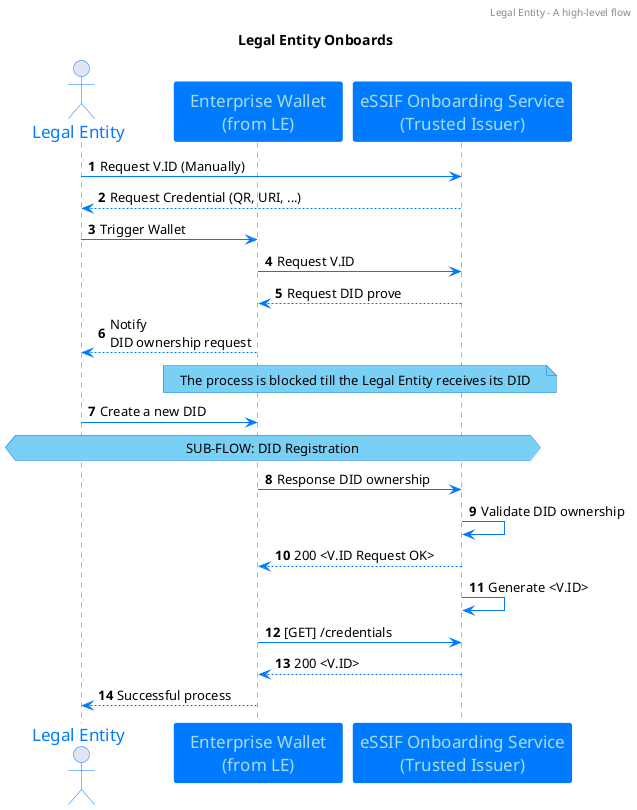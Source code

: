@startuml
'https://plantuml.com/sequence-diagram

skinparam classFontColor 007BFF
skinparam classFontSize 12
skinparam classFontName Aapex
skinparam backgroundColor white
skinparam minClassWidth 155
skinparam nodesep 34
skinparam ranksep 70

skinparam sequence {
ArrowColor 007BFF
ActorBorderColor 007BFF
LifeLineBorderColor 007BFF
LifeLineBackgroundColor 007BFF

ParticipantBorderColor 007BFF
ParticipantBackgroundColor 007BFF
ParticipantFontName Impact
ParticipantFontSize 17
ParticipantFontColor #A9DCDF

'ActorBackgroundColor aqua
ActorFontColor 007BFF
ActorFontSize 17
ActorFontName Aapex
}

skinparam class {
BorderColor 007BFF
ArrowColor 007BFF
BackgroundColor white
}

skinparam interface {
BorderColor 007BFF
ArrowColor 007BFF
}

skinparam note {
BorderColor 007BFF
BackgroundColor 7ACFF5
}


autonumber

header Legal Entity - A high-level flow
title
Legal Entity Onboards
end title
autonumber
actor "Legal Entity" as LE
participant "Enterprise Wallet\n(from LE)" as EW
participant "eSSIF Onboarding Service\n(Trusted Issuer)" as TI

LE -> TI: Request V.ID (Manually)
TI --> LE: Request Credential (QR, URI, ...)
LE -> EW: Trigger Wallet
EW -> TI: Request V.ID
TI --> EW: Request DID prove
EW --> LE: Notify\nDID ownership request
note over TI, EW: The process is blocked till the Legal Entity receives its DID
LE -> EW: Create a new DID

hnote across:SUB-FLOW: DID Registration

EW -> TI: Response DID ownership
TI -> TI: Validate DID ownership
TI --> EW: 200 <V.ID Request OK>
TI -> TI: Generate <V.ID>
EW -> TI: [GET] /credentials
TI --> EW: 200 <V.ID>

EW --> LE: Successful process
@enduml

